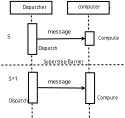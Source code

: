 <?xml version="1.0" encoding="UTF-8"?>
<dia:diagram xmlns:dia="http://www.lysator.liu.se/~alla/dia/">
  <dia:layer name="背景" visible="true" active="true">
    <dia:group>
      <dia:object type="Standard - Text" version="1" id="O0">
        <dia:attribute name="obj_pos">
          <dia:point val="19.472,1.646"/>
        </dia:attribute>
        <dia:attribute name="obj_bb">
          <dia:rectangle val="19.472,1.408;21.172,1.706"/>
        </dia:attribute>
        <dia:attribute name="text">
          <dia:composite type="text">
            <dia:attribute name="string">
              <dia:string>#Compute worker#</dia:string>
            </dia:attribute>
            <dia:attribute name="font">
              <dia:font family="sans" style="0" name="Helvetica"/>
            </dia:attribute>
            <dia:attribute name="height">
              <dia:real val="0.282"/>
            </dia:attribute>
            <dia:attribute name="pos">
              <dia:point val="19.472,1.646"/>
            </dia:attribute>
            <dia:attribute name="color">
              <dia:color val="#000000"/>
            </dia:attribute>
            <dia:attribute name="alignment">
              <dia:enum val="0"/>
            </dia:attribute>
          </dia:composite>
        </dia:attribute>
        <dia:attribute name="valign">
          <dia:enum val="3"/>
        </dia:attribute>
      </dia:object>
      <dia:object type="Standard - Line" version="0" id="O1">
        <dia:attribute name="obj_pos">
          <dia:point val="17.44,7.023"/>
        </dia:attribute>
        <dia:attribute name="obj_bb">
          <dia:rectangle val="17.377,1.811;17.46,7.043"/>
        </dia:attribute>
        <dia:attribute name="conn_endpoints">
          <dia:point val="17.44,7.023"/>
          <dia:point val="17.398,1.831"/>
        </dia:attribute>
        <dia:attribute name="numcp">
          <dia:int val="1"/>
        </dia:attribute>
        <dia:attribute name="line_width">
          <dia:real val="0.04"/>
        </dia:attribute>
        <dia:attribute name="line_style">
          <dia:enum val="4"/>
        </dia:attribute>
      </dia:object>
      <dia:object type="Standard - Box" version="0" id="O2">
        <dia:attribute name="obj_pos">
          <dia:point val="16.346,1.221"/>
        </dia:attribute>
        <dia:attribute name="obj_bb">
          <dia:rectangle val="16.326,1.201;18.448,1.872"/>
        </dia:attribute>
        <dia:attribute name="elem_corner">
          <dia:point val="16.346,1.221"/>
        </dia:attribute>
        <dia:attribute name="elem_width">
          <dia:real val="2.081"/>
        </dia:attribute>
        <dia:attribute name="elem_height">
          <dia:real val="0.631"/>
        </dia:attribute>
        <dia:attribute name="border_width">
          <dia:real val="0.04"/>
        </dia:attribute>
        <dia:attribute name="show_background">
          <dia:boolean val="true"/>
        </dia:attribute>
      </dia:object>
      <dia:object type="Standard - Text" version="1" id="O3">
        <dia:attribute name="obj_pos">
          <dia:point val="16.967,1.6"/>
        </dia:attribute>
        <dia:attribute name="obj_bb">
          <dia:rectangle val="16.967,1.362;18.059,1.66"/>
        </dia:attribute>
        <dia:attribute name="text">
          <dia:composite type="text">
            <dia:attribute name="string">
              <dia:string>#Dispatcher#</dia:string>
            </dia:attribute>
            <dia:attribute name="font">
              <dia:font family="sans" style="0" name="Helvetica"/>
            </dia:attribute>
            <dia:attribute name="height">
              <dia:real val="0.282"/>
            </dia:attribute>
            <dia:attribute name="pos">
              <dia:point val="16.967,1.6"/>
            </dia:attribute>
            <dia:attribute name="color">
              <dia:color val="#000000"/>
            </dia:attribute>
            <dia:attribute name="alignment">
              <dia:enum val="0"/>
            </dia:attribute>
          </dia:composite>
        </dia:attribute>
        <dia:attribute name="valign">
          <dia:enum val="3"/>
        </dia:attribute>
      </dia:object>
      <dia:object type="Standard - Box" version="0" id="O4">
        <dia:attribute name="obj_pos">
          <dia:point val="17.229,2.335"/>
        </dia:attribute>
        <dia:attribute name="obj_bb">
          <dia:rectangle val="17.209,2.315;17.691,3.89"/>
        </dia:attribute>
        <dia:attribute name="elem_corner">
          <dia:point val="17.229,2.335"/>
        </dia:attribute>
        <dia:attribute name="elem_width">
          <dia:real val="0.441"/>
        </dia:attribute>
        <dia:attribute name="elem_height">
          <dia:real val="1.535"/>
        </dia:attribute>
        <dia:attribute name="border_width">
          <dia:real val="0.04"/>
        </dia:attribute>
        <dia:attribute name="show_background">
          <dia:boolean val="true"/>
        </dia:attribute>
      </dia:object>
      <dia:object type="Standard - Box" version="0" id="O5">
        <dia:attribute name="obj_pos">
          <dia:point val="17.255,4.765"/>
        </dia:attribute>
        <dia:attribute name="obj_bb">
          <dia:rectangle val="17.235,4.745;17.716,6.32"/>
        </dia:attribute>
        <dia:attribute name="elem_corner">
          <dia:point val="17.255,4.765"/>
        </dia:attribute>
        <dia:attribute name="elem_width">
          <dia:real val="0.441"/>
        </dia:attribute>
        <dia:attribute name="elem_height">
          <dia:real val="1.535"/>
        </dia:attribute>
        <dia:attribute name="border_width">
          <dia:real val="0.04"/>
        </dia:attribute>
        <dia:attribute name="show_background">
          <dia:boolean val="true"/>
        </dia:attribute>
      </dia:object>
      <dia:object type="Standard - Line" version="0" id="O6">
        <dia:attribute name="obj_pos">
          <dia:point val="20.303,7.027"/>
        </dia:attribute>
        <dia:attribute name="obj_bb">
          <dia:rectangle val="20.23,1.836;20.323,7.047"/>
        </dia:attribute>
        <dia:attribute name="conn_endpoints">
          <dia:point val="20.303,7.027"/>
          <dia:point val="20.25,1.856"/>
        </dia:attribute>
        <dia:attribute name="numcp">
          <dia:int val="1"/>
        </dia:attribute>
        <dia:attribute name="line_width">
          <dia:real val="0.04"/>
        </dia:attribute>
        <dia:attribute name="line_style">
          <dia:enum val="4"/>
        </dia:attribute>
        <dia:connections>
          <dia:connection handle="1" to="O7" connection="6"/>
        </dia:connections>
      </dia:object>
      <dia:object type="Standard - Box" version="0" id="O7">
        <dia:attribute name="obj_pos">
          <dia:point val="19.209,1.225"/>
        </dia:attribute>
        <dia:attribute name="obj_bb">
          <dia:rectangle val="19.189,1.205;21.311,1.876"/>
        </dia:attribute>
        <dia:attribute name="elem_corner">
          <dia:point val="19.209,1.225"/>
        </dia:attribute>
        <dia:attribute name="elem_width">
          <dia:real val="2.081"/>
        </dia:attribute>
        <dia:attribute name="elem_height">
          <dia:real val="0.631"/>
        </dia:attribute>
        <dia:attribute name="border_width">
          <dia:real val="0.04"/>
        </dia:attribute>
        <dia:attribute name="show_background">
          <dia:boolean val="true"/>
        </dia:attribute>
      </dia:object>
      <dia:object type="Standard - Box" version="0" id="O8">
        <dia:attribute name="obj_pos">
          <dia:point val="20.092,2.739"/>
        </dia:attribute>
        <dia:attribute name="obj_bb">
          <dia:rectangle val="20.072,2.719;20.554,3.436"/>
        </dia:attribute>
        <dia:attribute name="elem_corner">
          <dia:point val="20.092,2.739"/>
        </dia:attribute>
        <dia:attribute name="elem_width">
          <dia:real val="0.441"/>
        </dia:attribute>
        <dia:attribute name="elem_height">
          <dia:real val="0.677"/>
        </dia:attribute>
        <dia:attribute name="border_width">
          <dia:real val="0.04"/>
        </dia:attribute>
        <dia:attribute name="show_background">
          <dia:boolean val="true"/>
        </dia:attribute>
      </dia:object>
      <dia:object type="Standard - Box" version="0" id="O9">
        <dia:attribute name="obj_pos">
          <dia:point val="20.118,4.79"/>
        </dia:attribute>
        <dia:attribute name="obj_bb">
          <dia:rectangle val="20.098,4.77;20.579,6.345"/>
        </dia:attribute>
        <dia:attribute name="elem_corner">
          <dia:point val="20.118,4.79"/>
        </dia:attribute>
        <dia:attribute name="elem_width">
          <dia:real val="0.441"/>
        </dia:attribute>
        <dia:attribute name="elem_height">
          <dia:real val="1.535"/>
        </dia:attribute>
        <dia:attribute name="border_width">
          <dia:real val="0.04"/>
        </dia:attribute>
        <dia:attribute name="show_background">
          <dia:boolean val="true"/>
        </dia:attribute>
      </dia:object>
      <dia:object type="Standard - Line" version="0" id="O10">
        <dia:attribute name="obj_pos">
          <dia:point val="17.671,3.103"/>
        </dia:attribute>
        <dia:attribute name="obj_bb">
          <dia:rectangle val="17.651,2.984;20.137,3.174"/>
        </dia:attribute>
        <dia:attribute name="conn_endpoints">
          <dia:point val="17.671,3.103"/>
          <dia:point val="20.092,3.077"/>
        </dia:attribute>
        <dia:attribute name="numcp">
          <dia:int val="1"/>
        </dia:attribute>
        <dia:attribute name="line_width">
          <dia:real val="0.04"/>
        </dia:attribute>
        <dia:attribute name="end_arrow">
          <dia:enum val="22"/>
        </dia:attribute>
        <dia:attribute name="end_arrow_length">
          <dia:real val="0.1"/>
        </dia:attribute>
        <dia:attribute name="end_arrow_width">
          <dia:real val="0.1"/>
        </dia:attribute>
        <dia:connections>
          <dia:connection handle="0" to="O4" connection="4"/>
          <dia:connection handle="1" to="O8" connection="3"/>
        </dia:connections>
      </dia:object>
      <dia:object type="Standard - Text" version="1" id="O11">
        <dia:attribute name="obj_pos">
          <dia:point val="18.213,2.827"/>
        </dia:attribute>
        <dia:attribute name="obj_bb">
          <dia:rectangle val="18.213,2.532;19.318,2.902"/>
        </dia:attribute>
        <dia:attribute name="text">
          <dia:composite type="text">
            <dia:attribute name="string">
              <dia:string>#message#</dia:string>
            </dia:attribute>
            <dia:attribute name="font">
              <dia:font family="sans" style="0" name="Helvetica"/>
            </dia:attribute>
            <dia:attribute name="height">
              <dia:real val="0.353"/>
            </dia:attribute>
            <dia:attribute name="pos">
              <dia:point val="18.213,2.827"/>
            </dia:attribute>
            <dia:attribute name="color">
              <dia:color val="#000000"/>
            </dia:attribute>
            <dia:attribute name="alignment">
              <dia:enum val="0"/>
            </dia:attribute>
          </dia:composite>
        </dia:attribute>
        <dia:attribute name="valign">
          <dia:enum val="3"/>
        </dia:attribute>
      </dia:object>
      <dia:object type="Standard - Text" version="1" id="O12">
        <dia:attribute name="obj_pos">
          <dia:point val="17.751,3.647"/>
        </dia:attribute>
        <dia:attribute name="obj_bb">
          <dia:rectangle val="17.751,3.41;18.633,3.707"/>
        </dia:attribute>
        <dia:attribute name="text">
          <dia:composite type="text">
            <dia:attribute name="string">
              <dia:string>#Dispatch#</dia:string>
            </dia:attribute>
            <dia:attribute name="font">
              <dia:font family="sans" style="0" name="Helvetica"/>
            </dia:attribute>
            <dia:attribute name="height">
              <dia:real val="0.282"/>
            </dia:attribute>
            <dia:attribute name="pos">
              <dia:point val="17.751,3.647"/>
            </dia:attribute>
            <dia:attribute name="color">
              <dia:color val="#000000"/>
            </dia:attribute>
            <dia:attribute name="alignment">
              <dia:enum val="0"/>
            </dia:attribute>
          </dia:composite>
        </dia:attribute>
        <dia:attribute name="valign">
          <dia:enum val="3"/>
        </dia:attribute>
      </dia:object>
      <dia:object type="Standard - Text" version="1" id="O13">
        <dia:attribute name="obj_pos">
          <dia:point val="20.74,3.14"/>
        </dia:attribute>
        <dia:attribute name="obj_bb">
          <dia:rectangle val="20.74,2.903;21.67,3.2"/>
        </dia:attribute>
        <dia:attribute name="text">
          <dia:composite type="text">
            <dia:attribute name="string">
              <dia:string>#Compute#</dia:string>
            </dia:attribute>
            <dia:attribute name="font">
              <dia:font family="sans" style="0" name="Helvetica"/>
            </dia:attribute>
            <dia:attribute name="height">
              <dia:real val="0.282"/>
            </dia:attribute>
            <dia:attribute name="pos">
              <dia:point val="20.74,3.14"/>
            </dia:attribute>
            <dia:attribute name="color">
              <dia:color val="#000000"/>
            </dia:attribute>
            <dia:attribute name="alignment">
              <dia:enum val="0"/>
            </dia:attribute>
          </dia:composite>
        </dia:attribute>
        <dia:attribute name="valign">
          <dia:enum val="3"/>
        </dia:attribute>
      </dia:object>
      <dia:object type="Standard - Line" version="0" id="O14">
        <dia:attribute name="obj_pos">
          <dia:point val="15.901,4.404"/>
        </dia:attribute>
        <dia:attribute name="obj_bb">
          <dia:rectangle val="15.881,4.363;22.059,4.424"/>
        </dia:attribute>
        <dia:attribute name="conn_endpoints">
          <dia:point val="15.901,4.404"/>
          <dia:point val="22.039,4.383"/>
        </dia:attribute>
        <dia:attribute name="numcp">
          <dia:int val="1"/>
        </dia:attribute>
        <dia:attribute name="line_width">
          <dia:real val="0.04"/>
        </dia:attribute>
        <dia:attribute name="line_style">
          <dia:enum val="4"/>
        </dia:attribute>
      </dia:object>
      <dia:object type="Standard - Text" version="1" id="O15">
        <dia:attribute name="obj_pos">
          <dia:point val="18.024,4.32"/>
        </dia:attribute>
        <dia:attribute name="obj_bb">
          <dia:rectangle val="18.024,4.082;19.817,4.38"/>
        </dia:attribute>
        <dia:attribute name="text">
          <dia:composite type="text">
            <dia:attribute name="string">
              <dia:string>#Superstep Barrier#</dia:string>
            </dia:attribute>
            <dia:attribute name="font">
              <dia:font family="sans" style="0" name="Helvetica"/>
            </dia:attribute>
            <dia:attribute name="height">
              <dia:real val="0.282"/>
            </dia:attribute>
            <dia:attribute name="pos">
              <dia:point val="18.024,4.32"/>
            </dia:attribute>
            <dia:attribute name="color">
              <dia:color val="#000000"/>
            </dia:attribute>
            <dia:attribute name="alignment">
              <dia:enum val="0"/>
            </dia:attribute>
          </dia:composite>
        </dia:attribute>
        <dia:attribute name="valign">
          <dia:enum val="3"/>
        </dia:attribute>
      </dia:object>
      <dia:object type="Standard - Text" version="1" id="O16">
        <dia:attribute name="obj_pos">
          <dia:point val="16.195,3.079"/>
        </dia:attribute>
        <dia:attribute name="obj_bb">
          <dia:rectangle val="16.195,2.784;16.343,3.155"/>
        </dia:attribute>
        <dia:attribute name="text">
          <dia:composite type="text">
            <dia:attribute name="string">
              <dia:string>#S#</dia:string>
            </dia:attribute>
            <dia:attribute name="font">
              <dia:font family="sans" style="0" name="Helvetica"/>
            </dia:attribute>
            <dia:attribute name="height">
              <dia:real val="0.353"/>
            </dia:attribute>
            <dia:attribute name="pos">
              <dia:point val="16.195,3.079"/>
            </dia:attribute>
            <dia:attribute name="color">
              <dia:color val="#000000"/>
            </dia:attribute>
            <dia:attribute name="alignment">
              <dia:enum val="0"/>
            </dia:attribute>
          </dia:composite>
        </dia:attribute>
        <dia:attribute name="valign">
          <dia:enum val="3"/>
        </dia:attribute>
      </dia:object>
      <dia:object type="Standard - Text" version="1" id="O17">
        <dia:attribute name="obj_pos">
          <dia:point val="16.262,5.174"/>
        </dia:attribute>
        <dia:attribute name="obj_bb">
          <dia:rectangle val="16.262,4.879;16.72,5.249"/>
        </dia:attribute>
        <dia:attribute name="text">
          <dia:composite type="text">
            <dia:attribute name="string">
              <dia:string>#S+1#</dia:string>
            </dia:attribute>
            <dia:attribute name="font">
              <dia:font family="sans" style="0" name="Helvetica"/>
            </dia:attribute>
            <dia:attribute name="height">
              <dia:real val="0.353"/>
            </dia:attribute>
            <dia:attribute name="pos">
              <dia:point val="16.262,5.174"/>
            </dia:attribute>
            <dia:attribute name="color">
              <dia:color val="#000000"/>
            </dia:attribute>
            <dia:attribute name="alignment">
              <dia:enum val="0"/>
            </dia:attribute>
          </dia:composite>
        </dia:attribute>
        <dia:attribute name="valign">
          <dia:enum val="3"/>
        </dia:attribute>
      </dia:object>
      <dia:object type="Standard - Line" version="0" id="O18">
        <dia:attribute name="obj_pos">
          <dia:point val="17.696,5.533"/>
        </dia:attribute>
        <dia:attribute name="obj_bb">
          <dia:rectangle val="17.676,5.459;20.142,5.649"/>
        </dia:attribute>
        <dia:attribute name="conn_endpoints">
          <dia:point val="17.696,5.533"/>
          <dia:point val="20.098,5.556"/>
        </dia:attribute>
        <dia:attribute name="numcp">
          <dia:int val="1"/>
        </dia:attribute>
        <dia:attribute name="line_width">
          <dia:real val="0.04"/>
        </dia:attribute>
        <dia:attribute name="end_arrow">
          <dia:enum val="22"/>
        </dia:attribute>
        <dia:attribute name="end_arrow_length">
          <dia:real val="0.1"/>
        </dia:attribute>
        <dia:attribute name="end_arrow_width">
          <dia:real val="0.1"/>
        </dia:attribute>
        <dia:connections>
          <dia:connection handle="0" to="O5" connection="4"/>
          <dia:connection handle="1" to="O9" connection="8"/>
        </dia:connections>
      </dia:object>
      <dia:object type="Standard - Text" version="1" id="O19">
        <dia:attribute name="obj_pos">
          <dia:point val="18.217,5.321"/>
        </dia:attribute>
        <dia:attribute name="obj_bb">
          <dia:rectangle val="18.217,5.026;19.322,5.396"/>
        </dia:attribute>
        <dia:attribute name="text">
          <dia:composite type="text">
            <dia:attribute name="string">
              <dia:string>#message#</dia:string>
            </dia:attribute>
            <dia:attribute name="font">
              <dia:font family="sans" style="0" name="Helvetica"/>
            </dia:attribute>
            <dia:attribute name="height">
              <dia:real val="0.353"/>
            </dia:attribute>
            <dia:attribute name="pos">
              <dia:point val="18.217,5.321"/>
            </dia:attribute>
            <dia:attribute name="color">
              <dia:color val="#000000"/>
            </dia:attribute>
            <dia:attribute name="alignment">
              <dia:enum val="0"/>
            </dia:attribute>
          </dia:composite>
        </dia:attribute>
        <dia:attribute name="valign">
          <dia:enum val="3"/>
        </dia:attribute>
      </dia:object>
      <dia:object type="Standard - Text" version="1" id="O20">
        <dia:attribute name="obj_pos">
          <dia:point val="19.741,1.579"/>
        </dia:attribute>
        <dia:attribute name="obj_bb">
          <dia:rectangle val="19.741,1.341;20.732,1.639"/>
        </dia:attribute>
        <dia:attribute name="text">
          <dia:composite type="text">
            <dia:attribute name="string">
              <dia:string>#computer#</dia:string>
            </dia:attribute>
            <dia:attribute name="font">
              <dia:font family="sans" style="0" name="Helvetica"/>
            </dia:attribute>
            <dia:attribute name="height">
              <dia:real val="0.282"/>
            </dia:attribute>
            <dia:attribute name="pos">
              <dia:point val="19.741,1.579"/>
            </dia:attribute>
            <dia:attribute name="color">
              <dia:color val="#000000"/>
            </dia:attribute>
            <dia:attribute name="alignment">
              <dia:enum val="0"/>
            </dia:attribute>
          </dia:composite>
        </dia:attribute>
        <dia:attribute name="valign">
          <dia:enum val="3"/>
        </dia:attribute>
      </dia:object>
      <dia:object type="Standard - Text" version="1" id="O21">
        <dia:attribute name="obj_pos">
          <dia:point val="16.283,6.273"/>
        </dia:attribute>
        <dia:attribute name="obj_bb">
          <dia:rectangle val="16.283,6.035;17.166,6.333"/>
        </dia:attribute>
        <dia:attribute name="text">
          <dia:composite type="text">
            <dia:attribute name="string">
              <dia:string>#Dispatch#</dia:string>
            </dia:attribute>
            <dia:attribute name="font">
              <dia:font family="sans" style="0" name="Helvetica"/>
            </dia:attribute>
            <dia:attribute name="height">
              <dia:real val="0.282"/>
            </dia:attribute>
            <dia:attribute name="pos">
              <dia:point val="16.283,6.273"/>
            </dia:attribute>
            <dia:attribute name="color">
              <dia:color val="#000000"/>
            </dia:attribute>
            <dia:attribute name="alignment">
              <dia:enum val="0"/>
            </dia:attribute>
          </dia:composite>
        </dia:attribute>
        <dia:attribute name="valign">
          <dia:enum val="3"/>
        </dia:attribute>
      </dia:object>
      <dia:object type="Standard - Text" version="1" id="O22">
        <dia:attribute name="obj_pos">
          <dia:point val="20.698,6.126"/>
        </dia:attribute>
        <dia:attribute name="obj_bb">
          <dia:rectangle val="20.691,5.881;21.628,6.2"/>
        </dia:attribute>
        <dia:attribute name="text">
          <dia:composite type="text">
            <dia:attribute name="string">
              <dia:string>#Compute#</dia:string>
            </dia:attribute>
            <dia:attribute name="font">
              <dia:font family="sans" style="0" name="Helvetica"/>
            </dia:attribute>
            <dia:attribute name="height">
              <dia:real val="0.282"/>
            </dia:attribute>
            <dia:attribute name="pos">
              <dia:point val="20.698,6.126"/>
            </dia:attribute>
            <dia:attribute name="color">
              <dia:color val="#000000"/>
            </dia:attribute>
            <dia:attribute name="alignment">
              <dia:enum val="0"/>
            </dia:attribute>
          </dia:composite>
        </dia:attribute>
        <dia:attribute name="valign">
          <dia:enum val="3"/>
        </dia:attribute>
      </dia:object>
    </dia:group>
  </dia:layer>
</dia:diagram>
